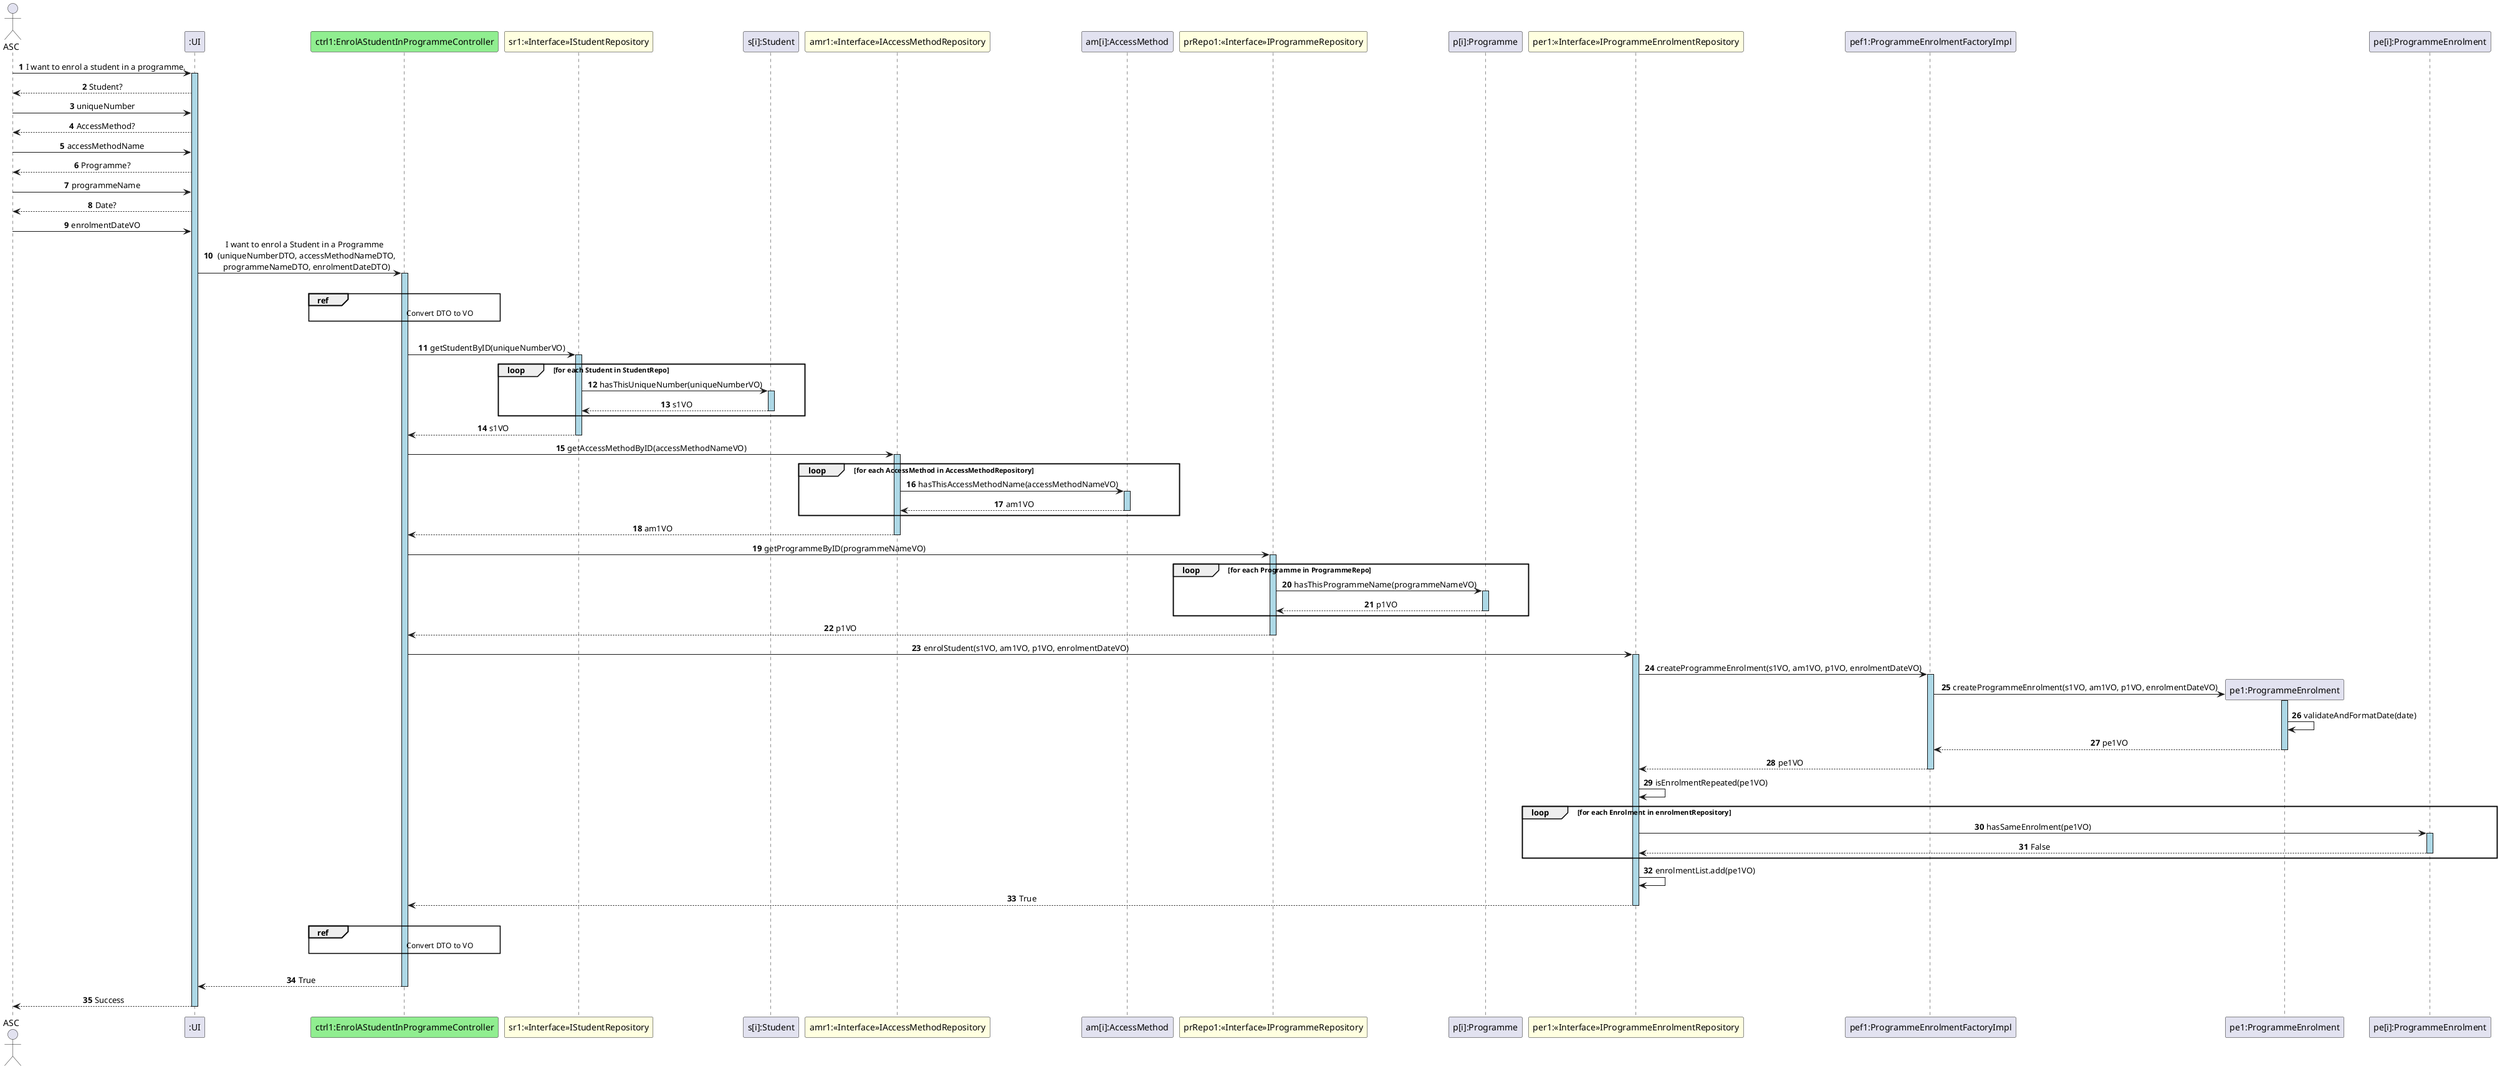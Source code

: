 @startuml
skinparam sequenceMessageAlign center
skinparam sequenceLifeLineBackgroundColor lightblue
autonumber
actor ASC
participant ":UI" as UI
participant "ctrl1:EnrolAStudentInProgrammeController" as CTL #lightgreen
participant "sr1:<<Interface>>IStudentRepository" as StudentRepo #lightyellow
participant "s[i]:Student" as Student
participant "amr1:<<Interface>>IAccessMethodRepository" as AccessMethodRepo #lightyellow
participant "am[i]:AccessMethod" as AccessMethod
participant "prRepo1:<<Interface>>IProgrammeRepository" as ProgrammeRepo #lightyellow
participant "p[i]:Programme" as Programme
participant "per1:<<Interface>>IProgrammeEnrolmentRepository" as EnrolmentRepo #lightyellow
participant "pef1:ProgrammeEnrolmentFactoryImpl" as ProgrammeEnrolmentFactory
participant "pe[i]:ProgrammeEnrolment" as ProgrammeEnrolment
participant "pe1:ProgrammeEnrolment" as ProgrammeEnrolment1

ASC -> UI : I want to enrol a student in a programme.
activate UI
UI --> ASC : Student?
ASC -> UI : uniqueNumber
UI --> ASC : AccessMethod?
ASC -> UI : accessMethodName
UI --> ASC : Programme?
ASC -> UI : programmeName
UI --> ASC : Date?
ASC -> UI : enrolmentDateVO
UI -> CTL : I want to enrol a Student in a Programme \n (uniqueNumberDTO, accessMethodNameDTO,\n programmeNameDTO, enrolmentDateDTO)
activate CTL
|||
ref over CTL
    \t \t \t \t \t Convert DTO to VO \t
end ref
|||
CTL -> StudentRepo : getStudentByID(uniqueNumberVO)
activate StudentRepo

loop for each Student in StudentRepo
    StudentRepo -> Student : hasThisUniqueNumber(uniqueNumberVO)
    activate Student
    Student --> StudentRepo : s1VO
    deactivate Student
end
StudentRepo --> CTL : s1VO
deactivate StudentRepo

CTL -> AccessMethodRepo : getAccessMethodByID(accessMethodNameVO)
activate AccessMethodRepo
loop for each AccessMethod in AccessMethodRepository
    AccessMethodRepo -> AccessMethod : hasThisAccessMethodName(accessMethodNameVO)
    activate AccessMethod
    AccessMethod --> AccessMethodRepo : am1VO
    deactivate AccessMethod
end
AccessMethodRepo --> CTL : am1VO
deactivate AccessMethodRepo

CTL -> ProgrammeRepo : getProgrammeByID(programmeNameVO)
activate ProgrammeRepo
loop for each Programme in ProgrammeRepo
    ProgrammeRepo -> Programme : hasThisProgrammeName(programmeNameVO)
    activate Programme
    Programme --> ProgrammeRepo : p1VO
    deactivate Programme
end
ProgrammeRepo --> CTL : p1VO
deactivate ProgrammeRepo

CTL -> EnrolmentRepo: enrolStudent(s1VO, am1VO, p1VO, enrolmentDateVO)
activate EnrolmentRepo
create "pe1:ProgrammeEnrolment" as ProgrammeEnrolment
EnrolmentRepo -> ProgrammeEnrolmentFactory: createProgrammeEnrolment(s1VO, am1VO, p1VO, enrolmentDateVO)
activate ProgrammeEnrolmentFactory
ProgrammeEnrolmentFactory -> ProgrammeEnrolment1**: createProgrammeEnrolment(s1VO, am1VO, p1VO, enrolmentDateVO)

activate ProgrammeEnrolment1
ProgrammeEnrolment1 -> ProgrammeEnrolment1 : validateAndFormatDate(date)
ProgrammeEnrolment1 --> ProgrammeEnrolmentFactory: pe1VO
deactivate ProgrammeEnrolment1
ProgrammeEnrolmentFactory --> EnrolmentRepo: pe1VO
deactivate ProgrammeEnrolmentFactory

EnrolmentRepo -> EnrolmentRepo : isEnrolmentRepeated(pe1VO)

loop for each Enrolment in enrolmentRepository
    EnrolmentRepo -> ProgrammeEnrolment : hasSameEnrolment(pe1VO)
    activate ProgrammeEnrolment
    ProgrammeEnrolment --> EnrolmentRepo : False
    deactivate ProgrammeEnrolment
end

EnrolmentRepo -> EnrolmentRepo: enrolmentList.add(pe1VO)
EnrolmentRepo --> CTL: True
deactivate EnrolmentRepo

|||
ref over CTL
    \t \t \t \t \t Convert DTO to VO \t
end ref
|||

CTL --> UI : True
deactivate CTL
UI --> ASC : Success
deactivate UI
Deactivate EnrolmentRepo

@enduml